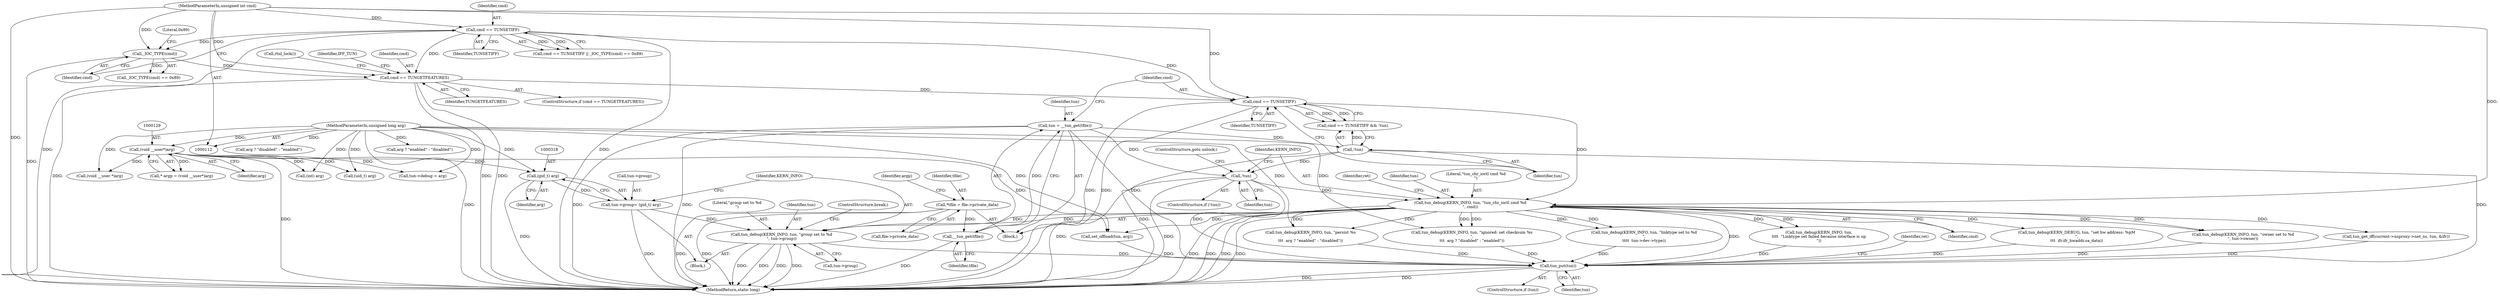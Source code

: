 digraph "0_linux_a117dacde0288f3ec60b6e5bcedae8fa37ee0dfc@pointer" {
"1000320" [label="(Call,tun_debug(KERN_INFO, tun, \"group set to %d\n\", tun->group))"];
"1000226" [label="(Call,tun_debug(KERN_INFO, tun, \"tun_chr_ioctl cmd %d\n\", cmd))"];
"1000223" [label="(Call,!tun)"];
"1000183" [label="(Call,!tun)"];
"1000174" [label="(Call,tun = __tun_get(tfile))"];
"1000176" [label="(Call,__tun_get(tfile))"];
"1000119" [label="(Call,*tfile = file->private_data)"];
"1000180" [label="(Call,cmd == TUNSETIFF)"];
"1000155" [label="(Call,cmd == TUNGETFEATURES)"];
"1000138" [label="(Call,cmd == TUNSETIFF)"];
"1000114" [label="(MethodParameterIn,unsigned int cmd)"];
"1000142" [label="(Call,_IOC_TYPE(cmd))"];
"1000313" [label="(Call,tun->group= (gid_t) arg)"];
"1000317" [label="(Call,(gid_t) arg)"];
"1000128" [label="(Call,(void __user*)arg)"];
"1000115" [label="(MethodParameterIn,unsigned long arg)"];
"1000632" [label="(Call,tun_put(tun))"];
"1000128" [label="(Call,(void __user*)arg)"];
"1000630" [label="(ControlStructure,if (tun))"];
"1000232" [label="(Identifier,ret)"];
"1000175" [label="(Identifier,tun)"];
"1000230" [label="(Identifier,cmd)"];
"1000323" [label="(Literal,\"group set to %d\n\")"];
"1000338" [label="(Call,tun_debug(KERN_INFO, tun,\n\t\t\t\t  \"Linktype set failed because interface is up\n\"))"];
"1000226" [label="(Call,tun_debug(KERN_INFO, tun, \"tun_chr_ioctl cmd %d\n\", cmd))"];
"1000314" [label="(Call,tun->group)"];
"1000287" [label="(Call,tun_debug(KERN_INFO, tun, \"persist %s\n\",\n\t\t\t  arg ? \"enabled\" : \"disabled\"))"];
"1000632" [label="(Call,tun_put(tun))"];
"1000633" [label="(Identifier,tun)"];
"1000227" [label="(Identifier,KERN_INFO)"];
"1000154" [label="(ControlStructure,if (cmd == TUNGETFEATURES))"];
"1000181" [label="(Identifier,cmd)"];
"1000224" [label="(Identifier,tun)"];
"1000177" [label="(Identifier,tfile)"];
"1000139" [label="(Identifier,cmd)"];
"1000321" [label="(Identifier,KERN_INFO)"];
"1000127" [label="(Identifier,argp)"];
"1000317" [label="(Call,(gid_t) arg)"];
"1000115" [label="(MethodParameterIn,unsigned long arg)"];
"1000126" [label="(Call,* argp = (void __user*)arg)"];
"1000138" [label="(Call,cmd == TUNSETIFF)"];
"1000114" [label="(MethodParameterIn,unsigned int cmd)"];
"1000155" [label="(Call,cmd == TUNGETFEATURES)"];
"1000324" [label="(Call,tun->group)"];
"1000156" [label="(Identifier,cmd)"];
"1000137" [label="(Call,cmd == TUNSETIFF || _IOC_TYPE(cmd) == 0x89)"];
"1000405" [label="(Call,(void __user *)arg)"];
"1000121" [label="(Call,file->private_data)"];
"1000636" [label="(MethodReturn,static long)"];
"1000322" [label="(Identifier,tun)"];
"1000119" [label="(Call,*tfile = file->private_data)"];
"1000173" [label="(Call,rtnl_lock())"];
"1000268" [label="(Call,arg ? \"disabled\" : \"enabled\")"];
"1000319" [label="(Identifier,arg)"];
"1000445" [label="(Call,tun_debug(KERN_DEBUG, tun, \"set hw address: %pM\n\",\n\t\t\t  ifr.ifr_hwaddr.sa_data))"];
"1000264" [label="(Call,tun_debug(KERN_INFO, tun, \"ignored: set checksum %s\n\",\n\t\t\t  arg ? \"disabled\" : \"enabled\"))"];
"1000141" [label="(Call,_IOC_TYPE(cmd) == 0x89)"];
"1000182" [label="(Identifier,TUNSETIFF)"];
"1000354" [label="(Call,(int) arg)"];
"1000120" [label="(Identifier,tfile)"];
"1000228" [label="(Identifier,tun)"];
"1000225" [label="(ControlStructure,goto unlock;)"];
"1000157" [label="(Identifier,TUNGETFEATURES)"];
"1000162" [label="(Identifier,IFF_TUN)"];
"1000635" [label="(Identifier,ret)"];
"1000117" [label="(Block,)"];
"1000176" [label="(Call,__tun_get(tfile))"];
"1000357" [label="(Call,tun_debug(KERN_INFO, tun, \"linktype set to %d\n\",\n\t\t\t\t  tun->dev->type))"];
"1000174" [label="(Call,tun = __tun_get(tfile))"];
"1000301" [label="(Call,(uid_t) arg)"];
"1000223" [label="(Call,!tun)"];
"1000313" [label="(Call,tun->group= (gid_t) arg)"];
"1000371" [label="(Call,tun->debug = arg)"];
"1000130" [label="(Identifier,arg)"];
"1000304" [label="(Call,tun_debug(KERN_INFO, tun, \"owner set to %d\n\", tun->owner))"];
"1000240" [label="(Call,tun_get_iff(current->nsproxy->net_ns, tun, &ifr))"];
"1000380" [label="(Call,set_offload(tun, arg))"];
"1000142" [label="(Call,_IOC_TYPE(cmd))"];
"1000229" [label="(Literal,\"tun_chr_ioctl cmd %d\n\")"];
"1000143" [label="(Identifier,cmd)"];
"1000320" [label="(Call,tun_debug(KERN_INFO, tun, \"group set to %d\n\", tun->group))"];
"1000291" [label="(Call,arg ? \"enabled\" : \"disabled\")"];
"1000327" [label="(ControlStructure,break;)"];
"1000180" [label="(Call,cmd == TUNSETIFF)"];
"1000236" [label="(Block,)"];
"1000140" [label="(Identifier,TUNSETIFF)"];
"1000179" [label="(Call,cmd == TUNSETIFF && !tun)"];
"1000183" [label="(Call,!tun)"];
"1000222" [label="(ControlStructure,if (!tun))"];
"1000184" [label="(Identifier,tun)"];
"1000144" [label="(Literal,0x89)"];
"1000320" -> "1000236"  [label="AST: "];
"1000320" -> "1000324"  [label="CFG: "];
"1000321" -> "1000320"  [label="AST: "];
"1000322" -> "1000320"  [label="AST: "];
"1000323" -> "1000320"  [label="AST: "];
"1000324" -> "1000320"  [label="AST: "];
"1000327" -> "1000320"  [label="CFG: "];
"1000320" -> "1000636"  [label="DDG: "];
"1000320" -> "1000636"  [label="DDG: "];
"1000320" -> "1000636"  [label="DDG: "];
"1000320" -> "1000636"  [label="DDG: "];
"1000226" -> "1000320"  [label="DDG: "];
"1000226" -> "1000320"  [label="DDG: "];
"1000313" -> "1000320"  [label="DDG: "];
"1000320" -> "1000632"  [label="DDG: "];
"1000226" -> "1000117"  [label="AST: "];
"1000226" -> "1000230"  [label="CFG: "];
"1000227" -> "1000226"  [label="AST: "];
"1000228" -> "1000226"  [label="AST: "];
"1000229" -> "1000226"  [label="AST: "];
"1000230" -> "1000226"  [label="AST: "];
"1000232" -> "1000226"  [label="CFG: "];
"1000226" -> "1000636"  [label="DDG: "];
"1000226" -> "1000636"  [label="DDG: "];
"1000226" -> "1000636"  [label="DDG: "];
"1000226" -> "1000636"  [label="DDG: "];
"1000223" -> "1000226"  [label="DDG: "];
"1000180" -> "1000226"  [label="DDG: "];
"1000114" -> "1000226"  [label="DDG: "];
"1000226" -> "1000240"  [label="DDG: "];
"1000226" -> "1000264"  [label="DDG: "];
"1000226" -> "1000264"  [label="DDG: "];
"1000226" -> "1000287"  [label="DDG: "];
"1000226" -> "1000287"  [label="DDG: "];
"1000226" -> "1000304"  [label="DDG: "];
"1000226" -> "1000304"  [label="DDG: "];
"1000226" -> "1000338"  [label="DDG: "];
"1000226" -> "1000338"  [label="DDG: "];
"1000226" -> "1000357"  [label="DDG: "];
"1000226" -> "1000357"  [label="DDG: "];
"1000226" -> "1000380"  [label="DDG: "];
"1000226" -> "1000445"  [label="DDG: "];
"1000226" -> "1000632"  [label="DDG: "];
"1000223" -> "1000222"  [label="AST: "];
"1000223" -> "1000224"  [label="CFG: "];
"1000224" -> "1000223"  [label="AST: "];
"1000225" -> "1000223"  [label="CFG: "];
"1000227" -> "1000223"  [label="CFG: "];
"1000223" -> "1000636"  [label="DDG: "];
"1000223" -> "1000636"  [label="DDG: "];
"1000183" -> "1000223"  [label="DDG: "];
"1000174" -> "1000223"  [label="DDG: "];
"1000223" -> "1000632"  [label="DDG: "];
"1000183" -> "1000179"  [label="AST: "];
"1000183" -> "1000184"  [label="CFG: "];
"1000184" -> "1000183"  [label="AST: "];
"1000179" -> "1000183"  [label="CFG: "];
"1000183" -> "1000636"  [label="DDG: "];
"1000183" -> "1000179"  [label="DDG: "];
"1000174" -> "1000183"  [label="DDG: "];
"1000183" -> "1000632"  [label="DDG: "];
"1000174" -> "1000117"  [label="AST: "];
"1000174" -> "1000176"  [label="CFG: "];
"1000175" -> "1000174"  [label="AST: "];
"1000176" -> "1000174"  [label="AST: "];
"1000181" -> "1000174"  [label="CFG: "];
"1000174" -> "1000636"  [label="DDG: "];
"1000174" -> "1000636"  [label="DDG: "];
"1000176" -> "1000174"  [label="DDG: "];
"1000174" -> "1000632"  [label="DDG: "];
"1000176" -> "1000177"  [label="CFG: "];
"1000177" -> "1000176"  [label="AST: "];
"1000176" -> "1000636"  [label="DDG: "];
"1000119" -> "1000176"  [label="DDG: "];
"1000119" -> "1000117"  [label="AST: "];
"1000119" -> "1000121"  [label="CFG: "];
"1000120" -> "1000119"  [label="AST: "];
"1000121" -> "1000119"  [label="AST: "];
"1000127" -> "1000119"  [label="CFG: "];
"1000119" -> "1000636"  [label="DDG: "];
"1000119" -> "1000636"  [label="DDG: "];
"1000180" -> "1000179"  [label="AST: "];
"1000180" -> "1000182"  [label="CFG: "];
"1000181" -> "1000180"  [label="AST: "];
"1000182" -> "1000180"  [label="AST: "];
"1000184" -> "1000180"  [label="CFG: "];
"1000179" -> "1000180"  [label="CFG: "];
"1000180" -> "1000636"  [label="DDG: "];
"1000180" -> "1000636"  [label="DDG: "];
"1000180" -> "1000179"  [label="DDG: "];
"1000180" -> "1000179"  [label="DDG: "];
"1000155" -> "1000180"  [label="DDG: "];
"1000114" -> "1000180"  [label="DDG: "];
"1000138" -> "1000180"  [label="DDG: "];
"1000155" -> "1000154"  [label="AST: "];
"1000155" -> "1000157"  [label="CFG: "];
"1000156" -> "1000155"  [label="AST: "];
"1000157" -> "1000155"  [label="AST: "];
"1000162" -> "1000155"  [label="CFG: "];
"1000173" -> "1000155"  [label="CFG: "];
"1000155" -> "1000636"  [label="DDG: "];
"1000155" -> "1000636"  [label="DDG: "];
"1000155" -> "1000636"  [label="DDG: "];
"1000138" -> "1000155"  [label="DDG: "];
"1000142" -> "1000155"  [label="DDG: "];
"1000114" -> "1000155"  [label="DDG: "];
"1000138" -> "1000137"  [label="AST: "];
"1000138" -> "1000140"  [label="CFG: "];
"1000139" -> "1000138"  [label="AST: "];
"1000140" -> "1000138"  [label="AST: "];
"1000143" -> "1000138"  [label="CFG: "];
"1000137" -> "1000138"  [label="CFG: "];
"1000138" -> "1000636"  [label="DDG: "];
"1000138" -> "1000636"  [label="DDG: "];
"1000138" -> "1000137"  [label="DDG: "];
"1000138" -> "1000137"  [label="DDG: "];
"1000114" -> "1000138"  [label="DDG: "];
"1000138" -> "1000142"  [label="DDG: "];
"1000114" -> "1000112"  [label="AST: "];
"1000114" -> "1000636"  [label="DDG: "];
"1000114" -> "1000142"  [label="DDG: "];
"1000142" -> "1000141"  [label="AST: "];
"1000142" -> "1000143"  [label="CFG: "];
"1000143" -> "1000142"  [label="AST: "];
"1000144" -> "1000142"  [label="CFG: "];
"1000142" -> "1000636"  [label="DDG: "];
"1000142" -> "1000141"  [label="DDG: "];
"1000313" -> "1000236"  [label="AST: "];
"1000313" -> "1000317"  [label="CFG: "];
"1000314" -> "1000313"  [label="AST: "];
"1000317" -> "1000313"  [label="AST: "];
"1000321" -> "1000313"  [label="CFG: "];
"1000313" -> "1000636"  [label="DDG: "];
"1000317" -> "1000313"  [label="DDG: "];
"1000317" -> "1000319"  [label="CFG: "];
"1000318" -> "1000317"  [label="AST: "];
"1000319" -> "1000317"  [label="AST: "];
"1000317" -> "1000636"  [label="DDG: "];
"1000128" -> "1000317"  [label="DDG: "];
"1000115" -> "1000317"  [label="DDG: "];
"1000128" -> "1000126"  [label="AST: "];
"1000128" -> "1000130"  [label="CFG: "];
"1000129" -> "1000128"  [label="AST: "];
"1000130" -> "1000128"  [label="AST: "];
"1000126" -> "1000128"  [label="CFG: "];
"1000128" -> "1000636"  [label="DDG: "];
"1000128" -> "1000126"  [label="DDG: "];
"1000115" -> "1000128"  [label="DDG: "];
"1000128" -> "1000301"  [label="DDG: "];
"1000128" -> "1000354"  [label="DDG: "];
"1000128" -> "1000371"  [label="DDG: "];
"1000128" -> "1000380"  [label="DDG: "];
"1000128" -> "1000405"  [label="DDG: "];
"1000115" -> "1000112"  [label="AST: "];
"1000115" -> "1000636"  [label="DDG: "];
"1000115" -> "1000264"  [label="DDG: "];
"1000115" -> "1000268"  [label="DDG: "];
"1000115" -> "1000287"  [label="DDG: "];
"1000115" -> "1000291"  [label="DDG: "];
"1000115" -> "1000301"  [label="DDG: "];
"1000115" -> "1000354"  [label="DDG: "];
"1000115" -> "1000371"  [label="DDG: "];
"1000115" -> "1000380"  [label="DDG: "];
"1000115" -> "1000405"  [label="DDG: "];
"1000632" -> "1000630"  [label="AST: "];
"1000632" -> "1000633"  [label="CFG: "];
"1000633" -> "1000632"  [label="AST: "];
"1000635" -> "1000632"  [label="CFG: "];
"1000632" -> "1000636"  [label="DDG: "];
"1000632" -> "1000636"  [label="DDG: "];
"1000287" -> "1000632"  [label="DDG: "];
"1000445" -> "1000632"  [label="DDG: "];
"1000304" -> "1000632"  [label="DDG: "];
"1000264" -> "1000632"  [label="DDG: "];
"1000240" -> "1000632"  [label="DDG: "];
"1000380" -> "1000632"  [label="DDG: "];
"1000338" -> "1000632"  [label="DDG: "];
"1000357" -> "1000632"  [label="DDG: "];
}
